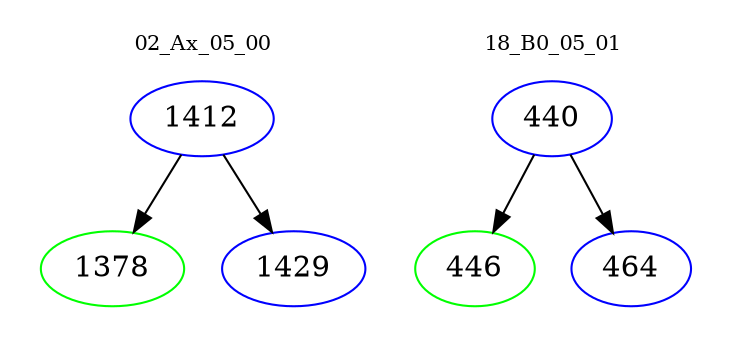 digraph{
subgraph cluster_0 {
color = white
label = "02_Ax_05_00";
fontsize=10;
T0_1412 [label="1412", color="blue"]
T0_1412 -> T0_1378 [color="black"]
T0_1378 [label="1378", color="green"]
T0_1412 -> T0_1429 [color="black"]
T0_1429 [label="1429", color="blue"]
}
subgraph cluster_1 {
color = white
label = "18_B0_05_01";
fontsize=10;
T1_440 [label="440", color="blue"]
T1_440 -> T1_446 [color="black"]
T1_446 [label="446", color="green"]
T1_440 -> T1_464 [color="black"]
T1_464 [label="464", color="blue"]
}
}
